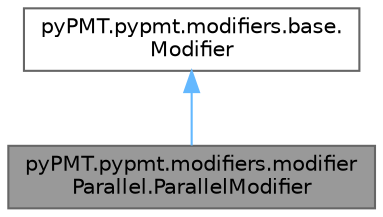 digraph "pyPMT.pypmt.modifiers.modifierParallel.ParallelModifier"
{
 // LATEX_PDF_SIZE
  bgcolor="transparent";
  edge [fontname=Helvetica,fontsize=10,labelfontname=Helvetica,labelfontsize=10];
  node [fontname=Helvetica,fontsize=10,shape=box,height=0.2,width=0.4];
  Node1 [id="Node000001",label="pyPMT.pypmt.modifiers.modifier\lParallel.ParallelModifier",height=0.2,width=0.4,color="gray40", fillcolor="grey60", style="filled", fontcolor="black",tooltip=" "];
  Node2 -> Node1 [id="edge1_Node000001_Node000002",dir="back",color="steelblue1",style="solid",tooltip=" "];
  Node2 [id="Node000002",label="pyPMT.pypmt.modifiers.base.\lModifier",height=0.2,width=0.4,color="gray40", fillcolor="white", style="filled",URL="$classpyPMT_1_1pypmt_1_1modifiers_1_1base_1_1Modifier.html",tooltip=" "];
}
